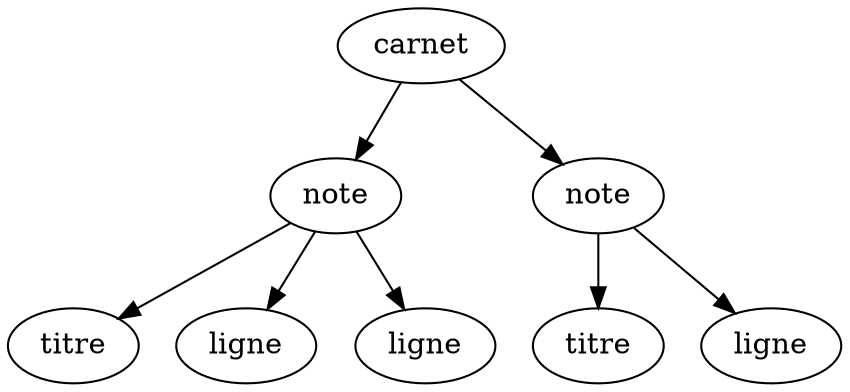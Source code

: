 digraph {
	 0 [label="carnet"];
	 1 [label="note"];
	 0 -> 1
	 2 [label="titre"];
	 1 -> 2
	 3 [label="ligne"];
	 1 -> 3
	 4 [label="ligne"];
	 1 -> 4
	 5 [label="note"];
	 0 -> 5
	 6 [label="titre"];
	 5 -> 6
	 7 [label="ligne"];
	 5 -> 7
}